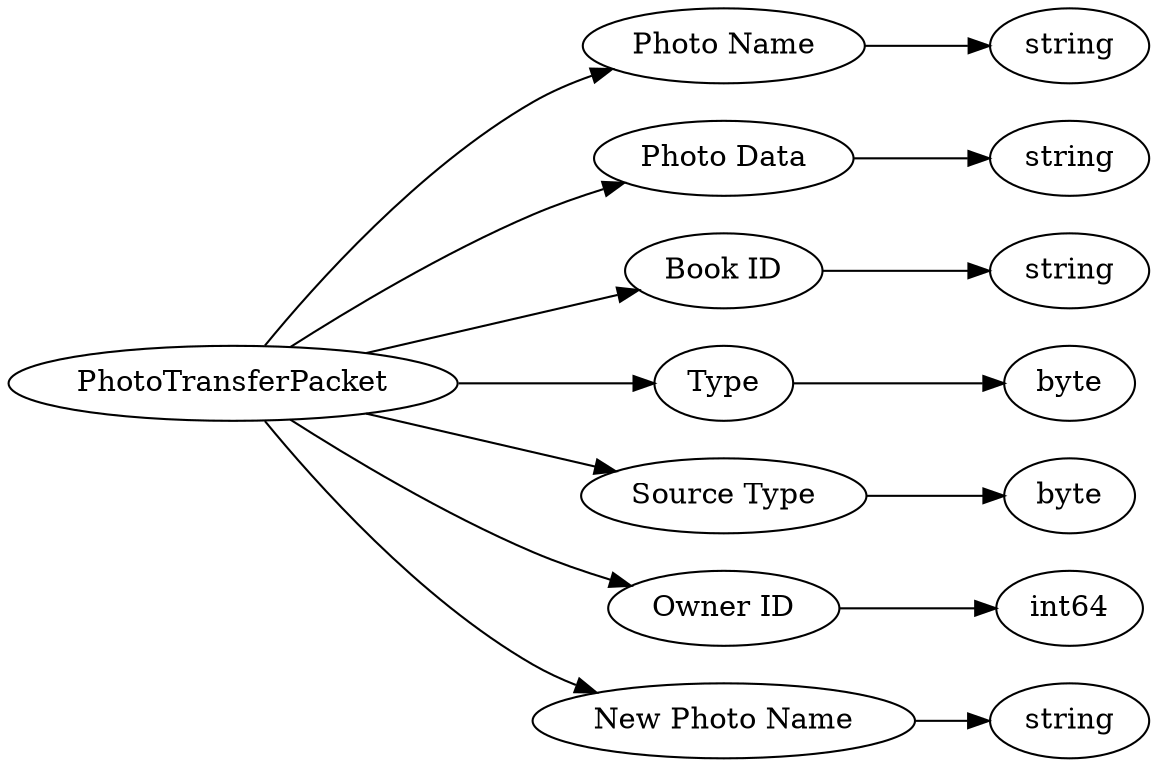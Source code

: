 digraph "PhotoTransferPacket" {
rankdir = LR
0
0 -> 1
1 -> 2
0 -> 3
3 -> 4
0 -> 5
5 -> 6
0 -> 7
7 -> 8
0 -> 9
9 -> 10
0 -> 11
11 -> 12
0 -> 13
13 -> 14

0 [label="PhotoTransferPacket",comment="name: \"PhotoTransferPacket\", typeName: \"\", id: 0, branchId: 99, recurseId: -1, attributes: 0, notes: \"\""];
1 [label="Photo Name",comment="name: \"Photo Name\", typeName: \"\", id: 1, branchId: 0, recurseId: -1, attributes: 0, notes: \"\""];
2 [label="string",comment="name: \"string\", typeName: \"\", id: 2, branchId: 0, recurseId: -1, attributes: 512, notes: \"\""];
3 [label="Photo Data",comment="name: \"Photo Data\", typeName: \"\", id: 3, branchId: 0, recurseId: -1, attributes: 0, notes: \"\""];
4 [label="string",comment="name: \"string\", typeName: \"\", id: 4, branchId: 0, recurseId: -1, attributes: 512, notes: \"\""];
5 [label="Book ID",comment="name: \"Book ID\", typeName: \"\", id: 5, branchId: 0, recurseId: -1, attributes: 0, notes: \"\""];
6 [label="string",comment="name: \"string\", typeName: \"\", id: 6, branchId: 0, recurseId: -1, attributes: 512, notes: \"\""];
7 [label="Type",comment="name: \"Type\", typeName: \"\", id: 7, branchId: 0, recurseId: -1, attributes: 0, notes: \"\""];
8 [label="byte",comment="name: \"byte\", typeName: \"\", id: 8, branchId: 0, recurseId: -1, attributes: 512, notes: \"\""];
9 [label="Source Type",comment="name: \"Source Type\", typeName: \"\", id: 9, branchId: 0, recurseId: -1, attributes: 0, notes: \"\""];
10 [label="byte",comment="name: \"byte\", typeName: \"\", id: 10, branchId: 0, recurseId: -1, attributes: 512, notes: \"\""];
11 [label="Owner ID",comment="name: \"Owner ID\", typeName: \"\", id: 11, branchId: 0, recurseId: -1, attributes: 0, notes: \"\""];
12 [label="int64",comment="name: \"int64\", typeName: \"\", id: 12, branchId: 0, recurseId: -1, attributes: 512, notes: \"\""];
13 [label="New Photo Name",comment="name: \"New Photo Name\", typeName: \"\", id: 13, branchId: 0, recurseId: -1, attributes: 0, notes: \"\""];
14 [label="string",comment="name: \"string\", typeName: \"\", id: 14, branchId: 0, recurseId: -1, attributes: 512, notes: \"\""];
{ rank = max;2;4;6;8;10;12;14}

}
